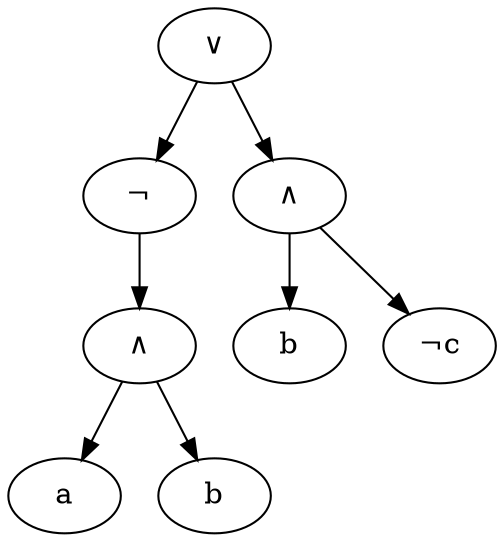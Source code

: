 digraph G {
  bgcolor="#ffffff"

  id0 [shape=ellipse, style=filled, color="#000000", fontcolor="#000000", fillcolor="#ffffff", label="∨"]
  id1 [shape=ellipse, style=filled, color="#000000", fontcolor="#000000", fillcolor="#ffffff", label="¬"]
  id2 [shape=ellipse, style=filled, color="#000000", fontcolor="#000000", fillcolor="#ffffff", label="∧"]
  id3 [shape=ellipse, style=filled, color="#000000", fontcolor="#000000", fillcolor="#ffffff", label="a"]
  id4 [shape=ellipse, style=filled, color="#000000", fontcolor="#000000", fillcolor="#ffffff", label="b"]
  id5 [shape=ellipse, style=filled, color="#000000", fontcolor="#000000", fillcolor="#ffffff", label="∧"]
  id6 [shape=ellipse, style=filled, color="#000000", fontcolor="#000000", fillcolor="#ffffff", label="b"]
  id7 [shape=ellipse, style=filled, color="#000000", fontcolor="#000000", fillcolor="#ffffff", label="¬c"]

  id2 -> id3 [color="#000000", fontcolor="#000000", style=solid]
  id2 -> id4 [color="#000000", fontcolor="#000000", style=solid]
  id1 -> id2 [color="#000000", fontcolor="#000000", style=solid]
  id0 -> id1 [color="#000000", fontcolor="#000000", style=solid]
  id5 -> id6 [color="#000000", fontcolor="#000000", style=solid]
  id5 -> id7 [color="#000000", fontcolor="#000000", style=solid]
  id0 -> id5 [color="#000000", fontcolor="#000000", style=solid]
}

